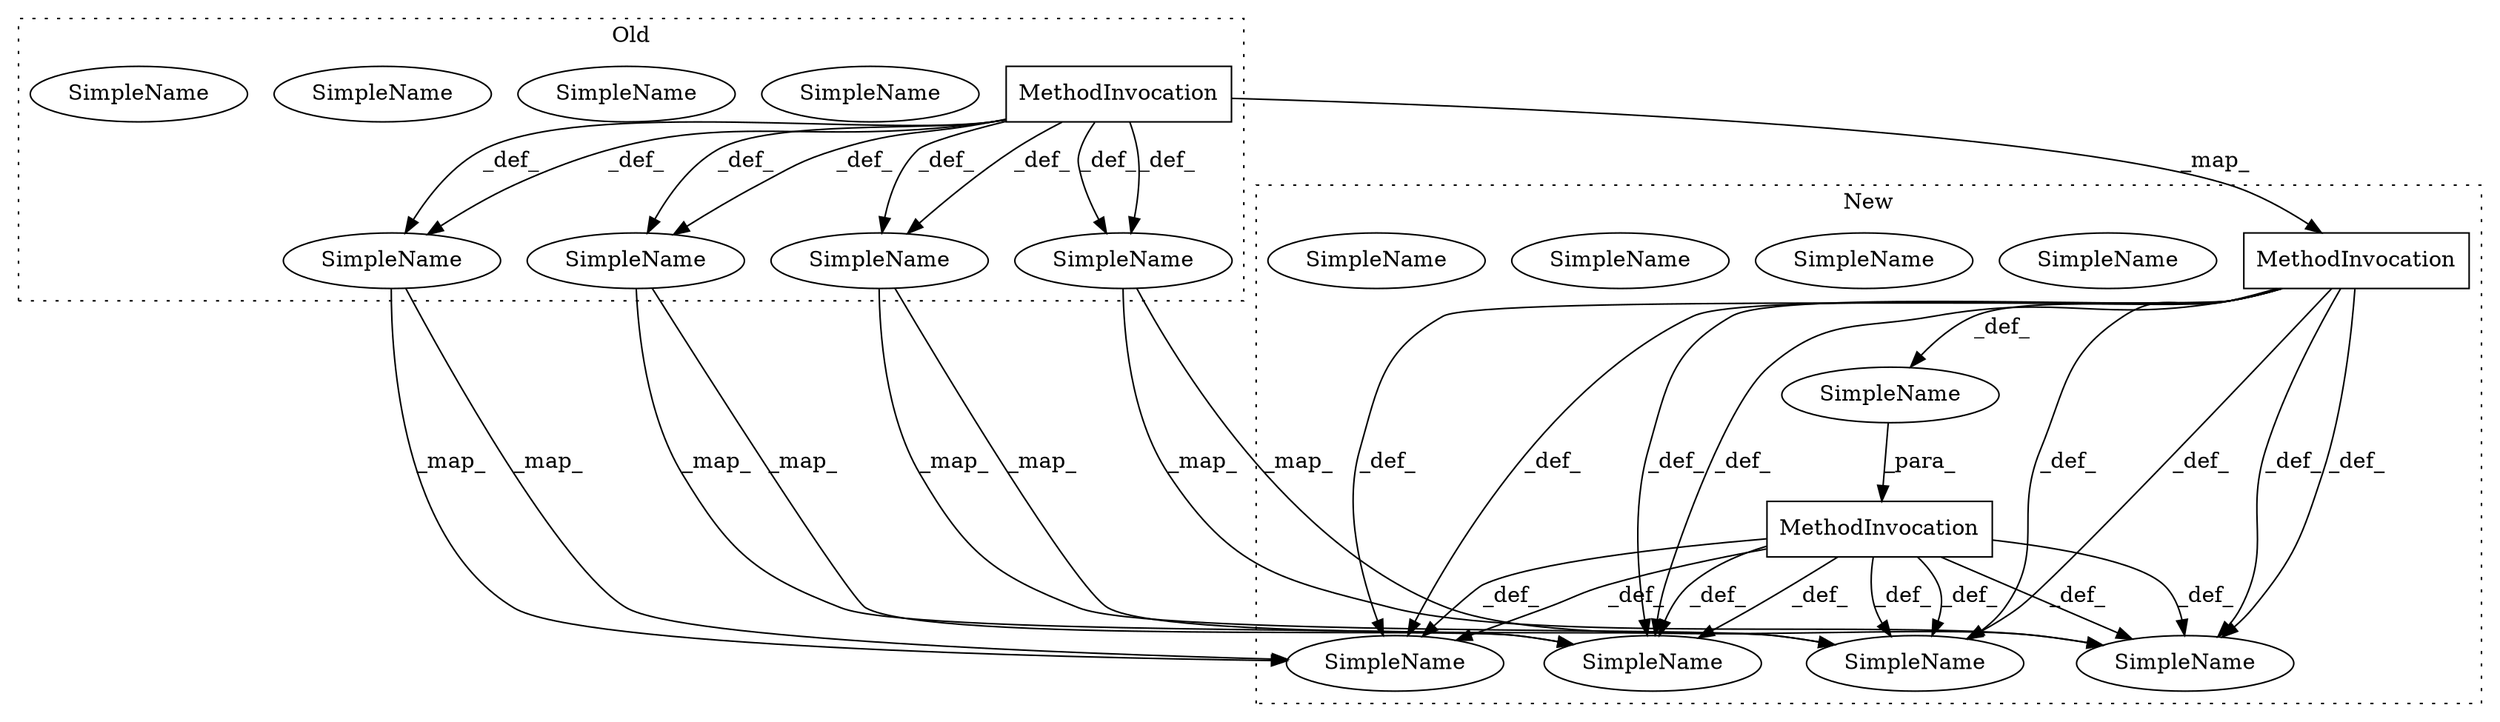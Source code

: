digraph G {
subgraph cluster0 {
3 [label="MethodInvocation" a="32" s="2537,2562" l="22,1" shape="box"];
4 [label="SimpleName" a="42" s="2622" l="6" shape="ellipse"];
10 [label="SimpleName" a="42" s="2622" l="6" shape="ellipse"];
13 [label="SimpleName" a="42" s="2508" l="3" shape="ellipse"];
14 [label="SimpleName" a="42" s="2803" l="6" shape="ellipse"];
16 [label="SimpleName" a="42" s="2590" l="6" shape="ellipse"];
17 [label="SimpleName" a="42" s="2803" l="6" shape="ellipse"];
19 [label="SimpleName" a="42" s="2508" l="3" shape="ellipse"];
20 [label="SimpleName" a="42" s="2590" l="6" shape="ellipse"];
label = "Old";
style="dotted";
}
subgraph cluster1 {
1 [label="MethodInvocation" a="32" s="2679,2722" l="17,1" shape="box"];
2 [label="MethodInvocation" a="32" s="2696,2721" l="22,1" shape="box"];
5 [label="SimpleName" a="42" s="2650" l="3" shape="ellipse"];
6 [label="SimpleName" a="42" s="2782" l="6" shape="ellipse"];
7 [label="SimpleName" a="42" s="2961" l="6" shape="ellipse"];
8 [label="SimpleName" a="42" s="2961" l="6" shape="ellipse"];
9 [label="SimpleName" a="42" s="" l="" shape="ellipse"];
11 [label="SimpleName" a="42" s="2650" l="3" shape="ellipse"];
12 [label="SimpleName" a="42" s="2750" l="6" shape="ellipse"];
15 [label="SimpleName" a="42" s="2750" l="6" shape="ellipse"];
18 [label="SimpleName" a="42" s="2782" l="6" shape="ellipse"];
label = "New";
style="dotted";
}
1 -> 8 [label="_def_"];
1 -> 15 [label="_def_"];
1 -> 5 [label="_def_"];
1 -> 8 [label="_def_"];
1 -> 5 [label="_def_"];
1 -> 6 [label="_def_"];
1 -> 6 [label="_def_"];
1 -> 15 [label="_def_"];
2 -> 8 [label="_def_"];
2 -> 9 [label="_def_"];
2 -> 15 [label="_def_"];
2 -> 6 [label="_def_"];
2 -> 5 [label="_def_"];
2 -> 15 [label="_def_"];
2 -> 5 [label="_def_"];
2 -> 8 [label="_def_"];
2 -> 6 [label="_def_"];
3 -> 2 [label="_map_"];
3 -> 4 [label="_def_"];
3 -> 17 [label="_def_"];
3 -> 20 [label="_def_"];
3 -> 20 [label="_def_"];
3 -> 17 [label="_def_"];
3 -> 4 [label="_def_"];
3 -> 19 [label="_def_"];
3 -> 19 [label="_def_"];
4 -> 6 [label="_map_"];
4 -> 6 [label="_map_"];
9 -> 1 [label="_para_"];
17 -> 8 [label="_map_"];
17 -> 8 [label="_map_"];
19 -> 5 [label="_map_"];
19 -> 5 [label="_map_"];
20 -> 15 [label="_map_"];
20 -> 15 [label="_map_"];
}